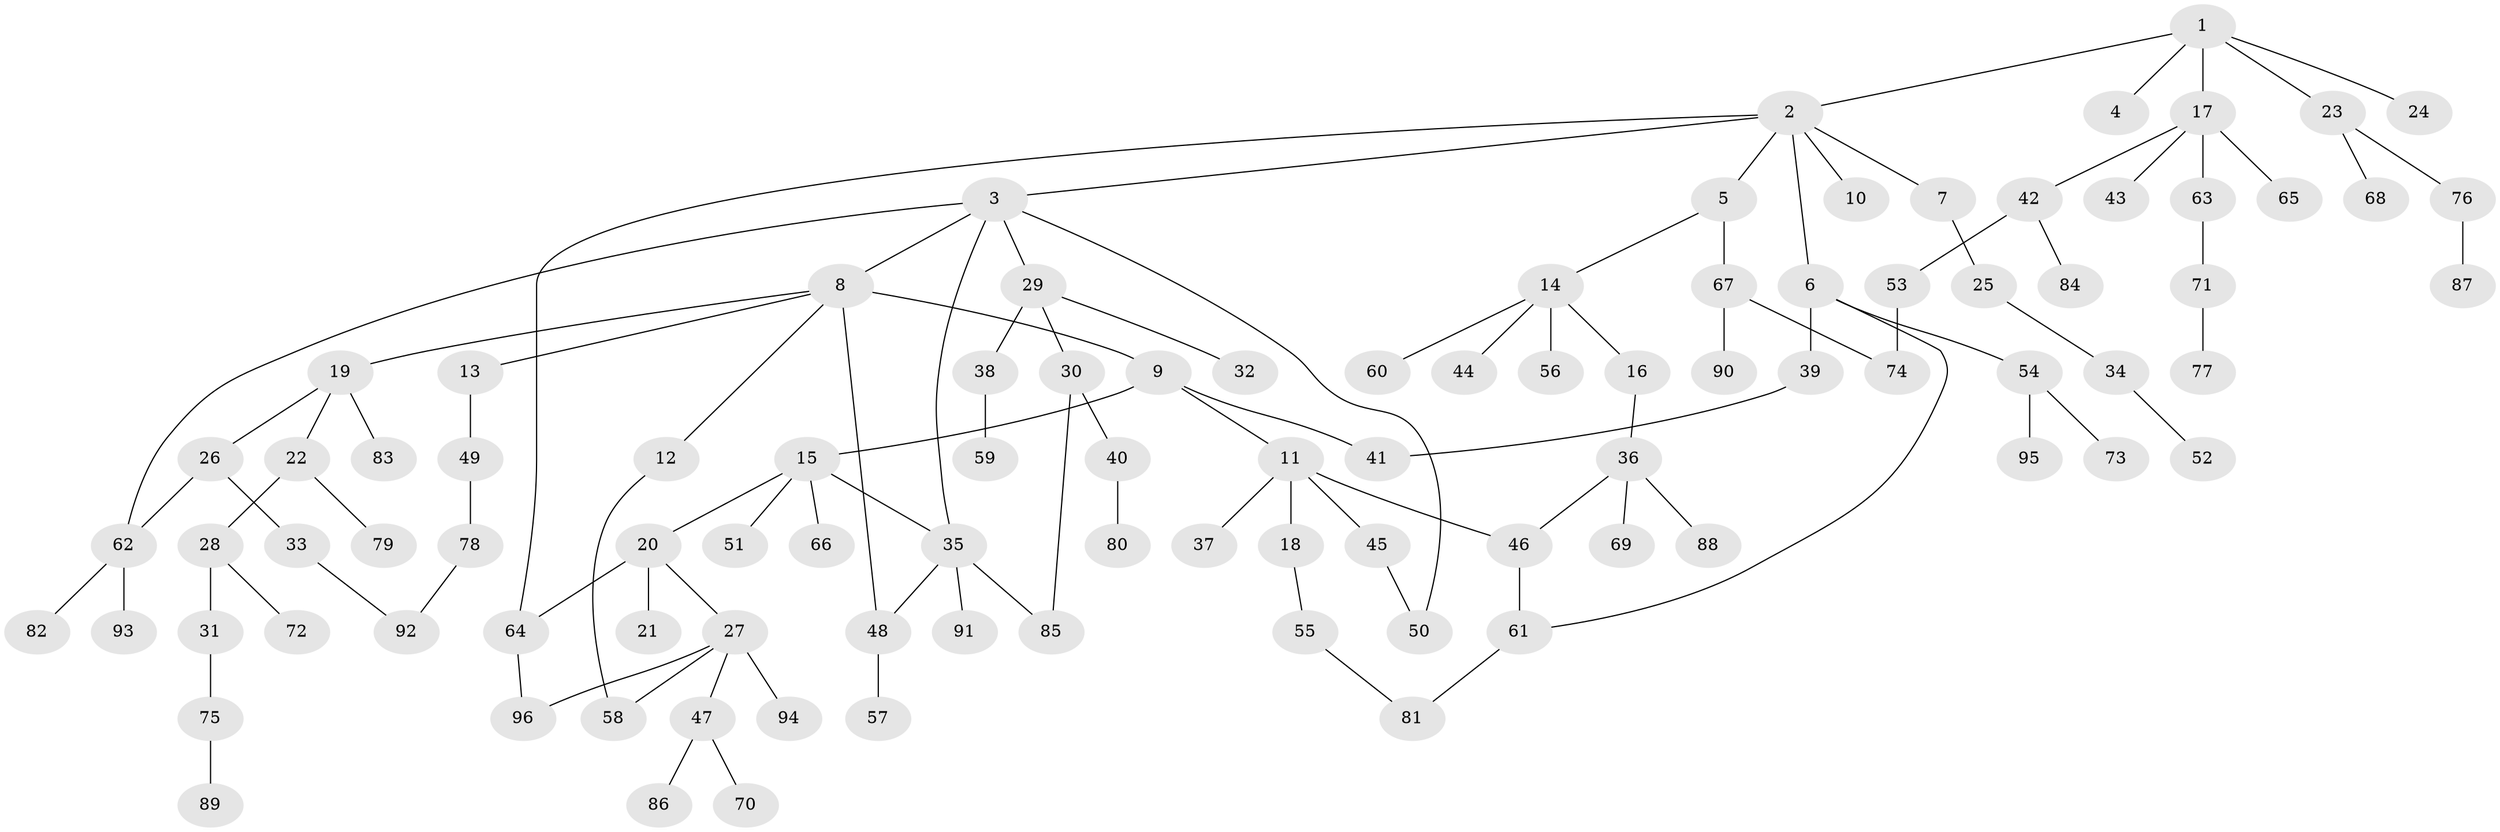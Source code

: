 // Generated by graph-tools (version 1.1) at 2025/00/03/09/25 03:00:59]
// undirected, 96 vertices, 109 edges
graph export_dot {
graph [start="1"]
  node [color=gray90,style=filled];
  1;
  2;
  3;
  4;
  5;
  6;
  7;
  8;
  9;
  10;
  11;
  12;
  13;
  14;
  15;
  16;
  17;
  18;
  19;
  20;
  21;
  22;
  23;
  24;
  25;
  26;
  27;
  28;
  29;
  30;
  31;
  32;
  33;
  34;
  35;
  36;
  37;
  38;
  39;
  40;
  41;
  42;
  43;
  44;
  45;
  46;
  47;
  48;
  49;
  50;
  51;
  52;
  53;
  54;
  55;
  56;
  57;
  58;
  59;
  60;
  61;
  62;
  63;
  64;
  65;
  66;
  67;
  68;
  69;
  70;
  71;
  72;
  73;
  74;
  75;
  76;
  77;
  78;
  79;
  80;
  81;
  82;
  83;
  84;
  85;
  86;
  87;
  88;
  89;
  90;
  91;
  92;
  93;
  94;
  95;
  96;
  1 -- 2;
  1 -- 4;
  1 -- 17;
  1 -- 23;
  1 -- 24;
  2 -- 3;
  2 -- 5;
  2 -- 6;
  2 -- 7;
  2 -- 10;
  2 -- 64;
  3 -- 8;
  3 -- 29;
  3 -- 62;
  3 -- 35;
  3 -- 50;
  5 -- 14;
  5 -- 67;
  6 -- 39;
  6 -- 54;
  6 -- 61;
  7 -- 25;
  8 -- 9;
  8 -- 12;
  8 -- 13;
  8 -- 19;
  8 -- 48;
  9 -- 11;
  9 -- 15;
  9 -- 41;
  11 -- 18;
  11 -- 37;
  11 -- 45;
  11 -- 46;
  12 -- 58;
  13 -- 49;
  14 -- 16;
  14 -- 44;
  14 -- 56;
  14 -- 60;
  15 -- 20;
  15 -- 35;
  15 -- 51;
  15 -- 66;
  16 -- 36;
  17 -- 42;
  17 -- 43;
  17 -- 63;
  17 -- 65;
  18 -- 55;
  19 -- 22;
  19 -- 26;
  19 -- 83;
  20 -- 21;
  20 -- 27;
  20 -- 64;
  22 -- 28;
  22 -- 79;
  23 -- 68;
  23 -- 76;
  25 -- 34;
  26 -- 33;
  26 -- 62;
  27 -- 47;
  27 -- 94;
  27 -- 96;
  27 -- 58;
  28 -- 31;
  28 -- 72;
  29 -- 30;
  29 -- 32;
  29 -- 38;
  30 -- 40;
  30 -- 85;
  31 -- 75;
  33 -- 92;
  34 -- 52;
  35 -- 91;
  35 -- 85;
  35 -- 48;
  36 -- 69;
  36 -- 88;
  36 -- 46;
  38 -- 59;
  39 -- 41;
  40 -- 80;
  42 -- 53;
  42 -- 84;
  45 -- 50;
  46 -- 61;
  47 -- 70;
  47 -- 86;
  48 -- 57;
  49 -- 78;
  53 -- 74;
  54 -- 73;
  54 -- 95;
  55 -- 81;
  61 -- 81;
  62 -- 82;
  62 -- 93;
  63 -- 71;
  64 -- 96;
  67 -- 90;
  67 -- 74;
  71 -- 77;
  75 -- 89;
  76 -- 87;
  78 -- 92;
}
